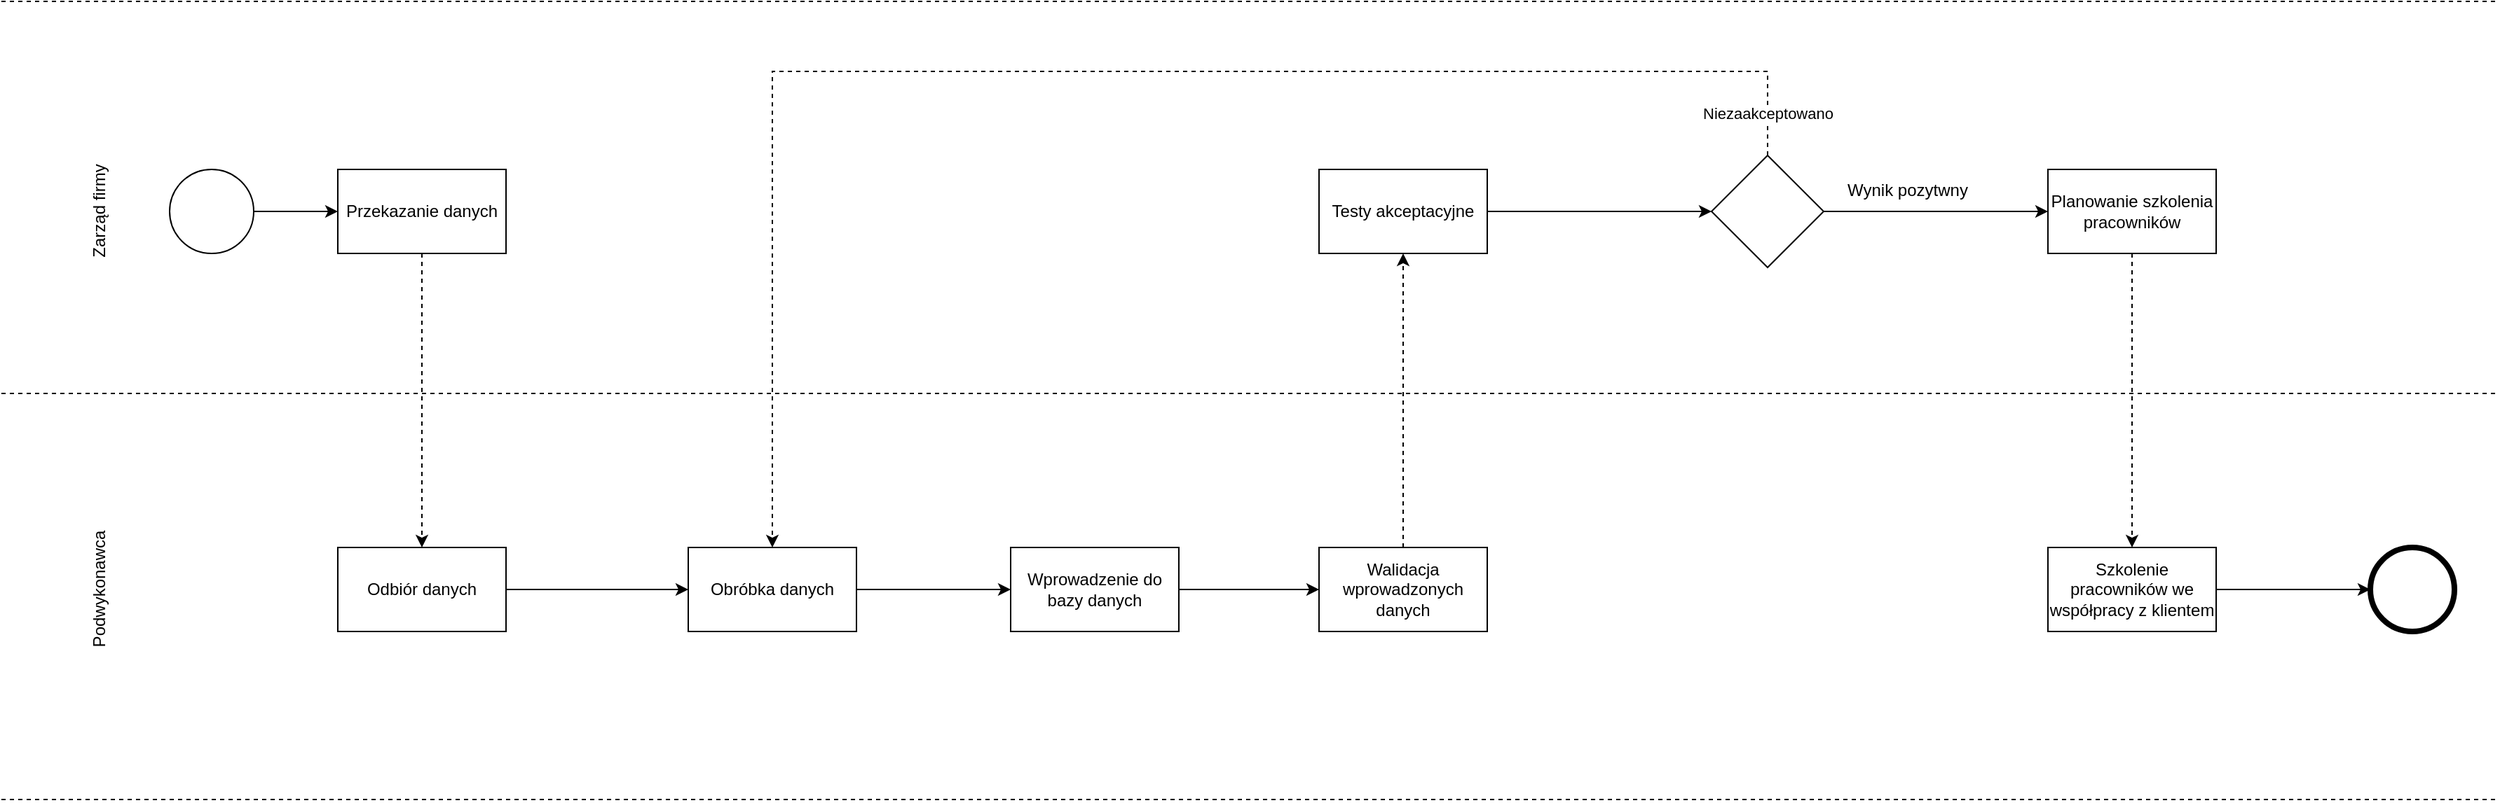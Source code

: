 <mxfile>
    <diagram id="pMadB9oR_FWpH5Bt_Iio" name="Page-1">
        <mxGraphModel dx="2114" dy="912" grid="1" gridSize="10" guides="1" tooltips="1" connect="1" arrows="1" fold="1" page="1" pageScale="1" pageWidth="3300" pageHeight="4681" math="0" shadow="0">
            <root>
                <mxCell id="0"/>
                <mxCell id="1" parent="0"/>
                <mxCell id="2" value="Zarząd firmy" style="text;html=1;align=center;verticalAlign=middle;resizable=0;points=[];autosize=1;strokeColor=none;fillColor=none;rotation=-90;" parent="1" vertex="1">
                    <mxGeometry x="60" y="1550" width="80" height="20" as="geometry"/>
                </mxCell>
                <mxCell id="3" style="edgeStyle=none;html=1;entryX=0;entryY=0.5;entryDx=0;entryDy=0;" parent="1" source="4" target="5" edge="1">
                    <mxGeometry relative="1" as="geometry"/>
                </mxCell>
                <mxCell id="4" value="" style="ellipse;whiteSpace=wrap;html=1;aspect=fixed;strokeWidth=1;" parent="1" vertex="1">
                    <mxGeometry x="150" y="1530" width="60" height="60" as="geometry"/>
                </mxCell>
                <mxCell id="5" value="Przekazanie danych" style="rounded=0;whiteSpace=wrap;html=1;" parent="1" vertex="1">
                    <mxGeometry x="270" y="1530" width="120" height="60" as="geometry"/>
                </mxCell>
                <mxCell id="6" value="" style="endArrow=none;dashed=1;html=1;" parent="1" edge="1">
                    <mxGeometry width="50" height="50" relative="1" as="geometry">
                        <mxPoint x="30" y="1410" as="sourcePoint"/>
                        <mxPoint x="1810" y="1410" as="targetPoint"/>
                    </mxGeometry>
                </mxCell>
                <mxCell id="7" value="Podwykonawca" style="text;html=1;align=center;verticalAlign=middle;resizable=0;points=[];autosize=1;strokeColor=none;fillColor=none;rotation=-90;" parent="1" vertex="1">
                    <mxGeometry x="50" y="1820" width="100" height="20" as="geometry"/>
                </mxCell>
                <mxCell id="8" value="" style="endArrow=none;dashed=1;html=1;" parent="1" edge="1">
                    <mxGeometry width="50" height="50" relative="1" as="geometry">
                        <mxPoint x="30" y="1690" as="sourcePoint"/>
                        <mxPoint x="1810" y="1690" as="targetPoint"/>
                    </mxGeometry>
                </mxCell>
                <mxCell id="9" value="" style="endArrow=none;dashed=1;html=1;" parent="1" edge="1">
                    <mxGeometry width="50" height="50" relative="1" as="geometry">
                        <mxPoint x="30" y="1980" as="sourcePoint"/>
                        <mxPoint x="1810" y="1980" as="targetPoint"/>
                    </mxGeometry>
                </mxCell>
                <mxCell id="10" style="edgeStyle=none;html=1;entryX=0;entryY=0.5;entryDx=0;entryDy=0;" parent="1" source="11" target="59" edge="1">
                    <mxGeometry relative="1" as="geometry"/>
                </mxCell>
                <mxCell id="11" value="Obróbka danych" style="rounded=0;whiteSpace=wrap;html=1;" parent="1" vertex="1">
                    <mxGeometry x="520" y="1800" width="120" height="60" as="geometry"/>
                </mxCell>
                <mxCell id="50" style="edgeStyle=none;html=1;entryX=0.5;entryY=1;entryDx=0;entryDy=0;dashed=1;" parent="1" source="13" target="49" edge="1">
                    <mxGeometry relative="1" as="geometry"/>
                </mxCell>
                <mxCell id="13" value="Walidacja wprowadzonych danych" style="rounded=0;whiteSpace=wrap;html=1;" parent="1" vertex="1">
                    <mxGeometry x="970" y="1800" width="120" height="60" as="geometry"/>
                </mxCell>
                <mxCell id="14" value="" style="endArrow=classic;html=1;entryX=0.5;entryY=0;entryDx=0;entryDy=0;exitX=0.5;exitY=1;exitDx=0;exitDy=0;dashed=1;" parent="1" source="5" target="57" edge="1">
                    <mxGeometry width="50" height="50" relative="1" as="geometry">
                        <mxPoint x="305" y="1650" as="sourcePoint"/>
                        <mxPoint x="355" y="1600" as="targetPoint"/>
                    </mxGeometry>
                </mxCell>
                <mxCell id="55" style="edgeStyle=none;html=1;entryX=0;entryY=0.5;entryDx=0;entryDy=0;" parent="1" source="49" target="54" edge="1">
                    <mxGeometry relative="1" as="geometry"/>
                </mxCell>
                <mxCell id="49" value="Testy akceptacyjne" style="rounded=0;whiteSpace=wrap;html=1;" parent="1" vertex="1">
                    <mxGeometry x="970" y="1530" width="120" height="60" as="geometry"/>
                </mxCell>
                <mxCell id="64" style="edgeStyle=none;rounded=0;html=1;entryX=0.5;entryY=0;entryDx=0;entryDy=0;dashed=1;" parent="1" source="51" target="53" edge="1">
                    <mxGeometry relative="1" as="geometry"/>
                </mxCell>
                <mxCell id="51" value="Planowanie szkolenia pracowników" style="rounded=0;whiteSpace=wrap;html=1;" parent="1" vertex="1">
                    <mxGeometry x="1490" y="1530" width="120" height="60" as="geometry"/>
                </mxCell>
                <mxCell id="68" style="edgeStyle=none;rounded=0;html=1;entryX=0;entryY=0.5;entryDx=0;entryDy=0;" parent="1" source="53" target="69" edge="1">
                    <mxGeometry relative="1" as="geometry">
                        <mxPoint x="1750" y="1830" as="targetPoint"/>
                    </mxGeometry>
                </mxCell>
                <mxCell id="53" value="Szkolenie pracowników we współpracy z klientem" style="rounded=0;whiteSpace=wrap;html=1;" parent="1" vertex="1">
                    <mxGeometry x="1490" y="1800" width="120" height="60" as="geometry"/>
                </mxCell>
                <mxCell id="56" style="edgeStyle=none;html=1;entryX=0;entryY=0.5;entryDx=0;entryDy=0;" parent="1" source="54" target="51" edge="1">
                    <mxGeometry relative="1" as="geometry"/>
                </mxCell>
                <mxCell id="61" style="edgeStyle=none;html=1;entryX=0.5;entryY=0;entryDx=0;entryDy=0;rounded=0;dashed=1;" parent="1" source="54" target="11" edge="1">
                    <mxGeometry relative="1" as="geometry">
                        <Array as="points">
                            <mxPoint x="1290" y="1460"/>
                            <mxPoint x="580" y="1460"/>
                        </Array>
                    </mxGeometry>
                </mxCell>
                <mxCell id="63" value="Niezaakceptowano" style="edgeLabel;html=1;align=center;verticalAlign=middle;resizable=0;points=[];" parent="61" vertex="1" connectable="0">
                    <mxGeometry x="-0.682" y="-3" relative="1" as="geometry">
                        <mxPoint x="116" y="33" as="offset"/>
                    </mxGeometry>
                </mxCell>
                <mxCell id="54" value="" style="rhombus;whiteSpace=wrap;html=1;" parent="1" vertex="1">
                    <mxGeometry x="1250" y="1520" width="80" height="80" as="geometry"/>
                </mxCell>
                <mxCell id="58" style="edgeStyle=none;html=1;entryX=0;entryY=0.5;entryDx=0;entryDy=0;" parent="1" source="57" target="11" edge="1">
                    <mxGeometry relative="1" as="geometry"/>
                </mxCell>
                <mxCell id="57" value="Odbiór danych" style="rounded=0;whiteSpace=wrap;html=1;" parent="1" vertex="1">
                    <mxGeometry x="270" y="1800" width="120" height="60" as="geometry"/>
                </mxCell>
                <mxCell id="60" style="edgeStyle=none;html=1;entryX=0;entryY=0.5;entryDx=0;entryDy=0;" parent="1" source="59" target="13" edge="1">
                    <mxGeometry relative="1" as="geometry"/>
                </mxCell>
                <mxCell id="59" value="Wprowadzenie do bazy danych" style="rounded=0;whiteSpace=wrap;html=1;" parent="1" vertex="1">
                    <mxGeometry x="750" y="1800" width="120" height="60" as="geometry"/>
                </mxCell>
                <mxCell id="62" value="Wynik pozytwny" style="text;html=1;strokeColor=none;fillColor=none;align=center;verticalAlign=middle;whiteSpace=wrap;rounded=0;" parent="1" vertex="1">
                    <mxGeometry x="1340" y="1530" width="100" height="30" as="geometry"/>
                </mxCell>
                <mxCell id="69" value="" style="ellipse;whiteSpace=wrap;html=1;aspect=fixed;strokeWidth=4;" parent="1" vertex="1">
                    <mxGeometry x="1720" y="1800" width="60" height="60" as="geometry"/>
                </mxCell>
            </root>
        </mxGraphModel>
    </diagram>
</mxfile>